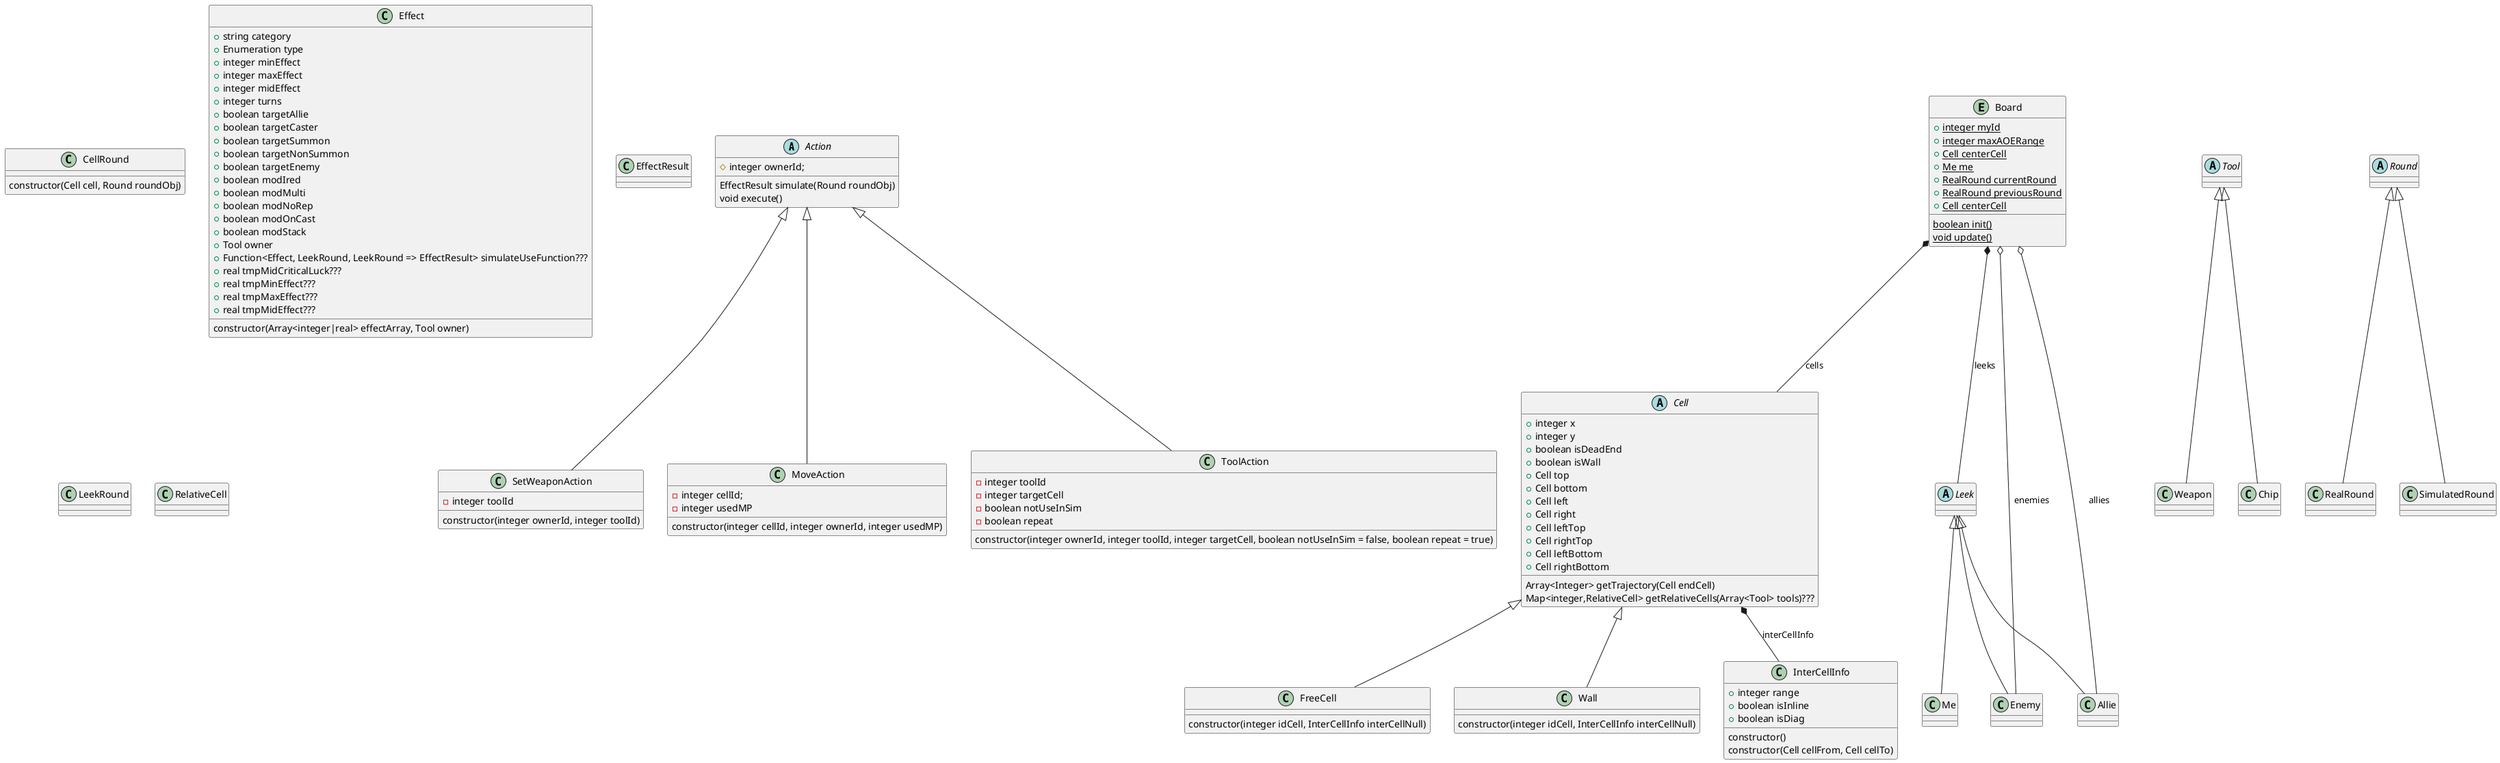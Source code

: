 @startuml

abstract class Action {
  #integer ownerId;
  EffectResult simulate(Round roundObj)
  void execute()
}
class SetWeaponAction {
  -integer toolId
  constructor(integer ownerId, integer toolId)
}
class MoveAction {
  -integer cellId;
  -integer usedMP
  constructor(integer cellId, integer ownerId, integer usedMP)
}
class ToolAction {
  -integer toolId
  -integer targetCell
  -boolean notUseInSim
  -boolean repeat
  constructor(integer ownerId, integer toolId, integer targetCell, boolean notUseInSim = false, boolean repeat = true)
}
entity Board {
  {static} +integer myId
  {static} +integer maxAOERange
  {static} +Cell centerCell
  {static} +Me me
  {static} +RealRound currentRound
  {static} +RealRound previousRound
  {static} +Cell centerCell
  {static} boolean init()
  {static} void update()
}
abstract class Cell {
  +integer x
  +integer y
  +boolean isDeadEnd
  +boolean isWall
  +Cell top
  +Cell bottom
  +Cell left
  +Cell right
  +Cell leftTop
  +Cell rightTop
  +Cell leftBottom
  +Cell rightBottom
  Array<Integer> getTrajectory(Cell endCell)
  Map<integer,RelativeCell> getRelativeCells(Array<Tool> tools)???
}
class FreeCell {
  constructor(integer idCell, InterCellInfo interCellNull)
}
class Wall {
  constructor(integer idCell, InterCellInfo interCellNull)
}
class InterCellInfo {
  +integer range
  +boolean isInline
  +boolean isDiag
  constructor()
  constructor(Cell cellFrom, Cell cellTo)
}
class CellRound {
  constructor(Cell cell, Round roundObj)
}
class Effect {
  +string category
  +Enumeration type
  +integer minEffect
  +integer maxEffect
  +integer midEffect
  +integer turns
  +boolean targetAllie
  +boolean targetCaster
  +boolean targetSummon
  +boolean targetNonSummon
  +boolean targetEnemy
  +boolean modIred
  +boolean modMulti
  +boolean modNoRep
  +boolean modOnCast
  +boolean modStack
  +Tool owner
  +Function<Effect, LeekRound, LeekRound => EffectResult> simulateUseFunction???
  +real tmpMidCriticalLuck???
  +real tmpMinEffect???
  +real tmpMaxEffect???
  +real tmpMidEffect???
  constructor(Array<integer|real> effectArray, Tool owner)
}
class EffectResult
class LeekRound
class RelativeCell
abstract class Tool
class Weapon
class Chip
abstract class Round
class RealRound
class SimulatedRound
abstract class Leek
class Me
class Enemy
class Allie

Action <|-- SetWeaponAction
Action <|-- MoveAction
Action <|-- ToolAction
Cell *-- InterCellInfo : interCellInfo
Cell <|-- FreeCell
Cell <|-- Wall
Board *-- Cell : cells
Board o-- Enemy : enemies
Board o-- Allie : allies
Board *-- Leek : leeks
Round <|-- RealRound
Round <|-- SimulatedRound
Leek <|-- Me
Leek <|-- Enemy
Leek <|-- Allie
Tool <|-- Weapon
Tool <|-- Chip

@enduml
